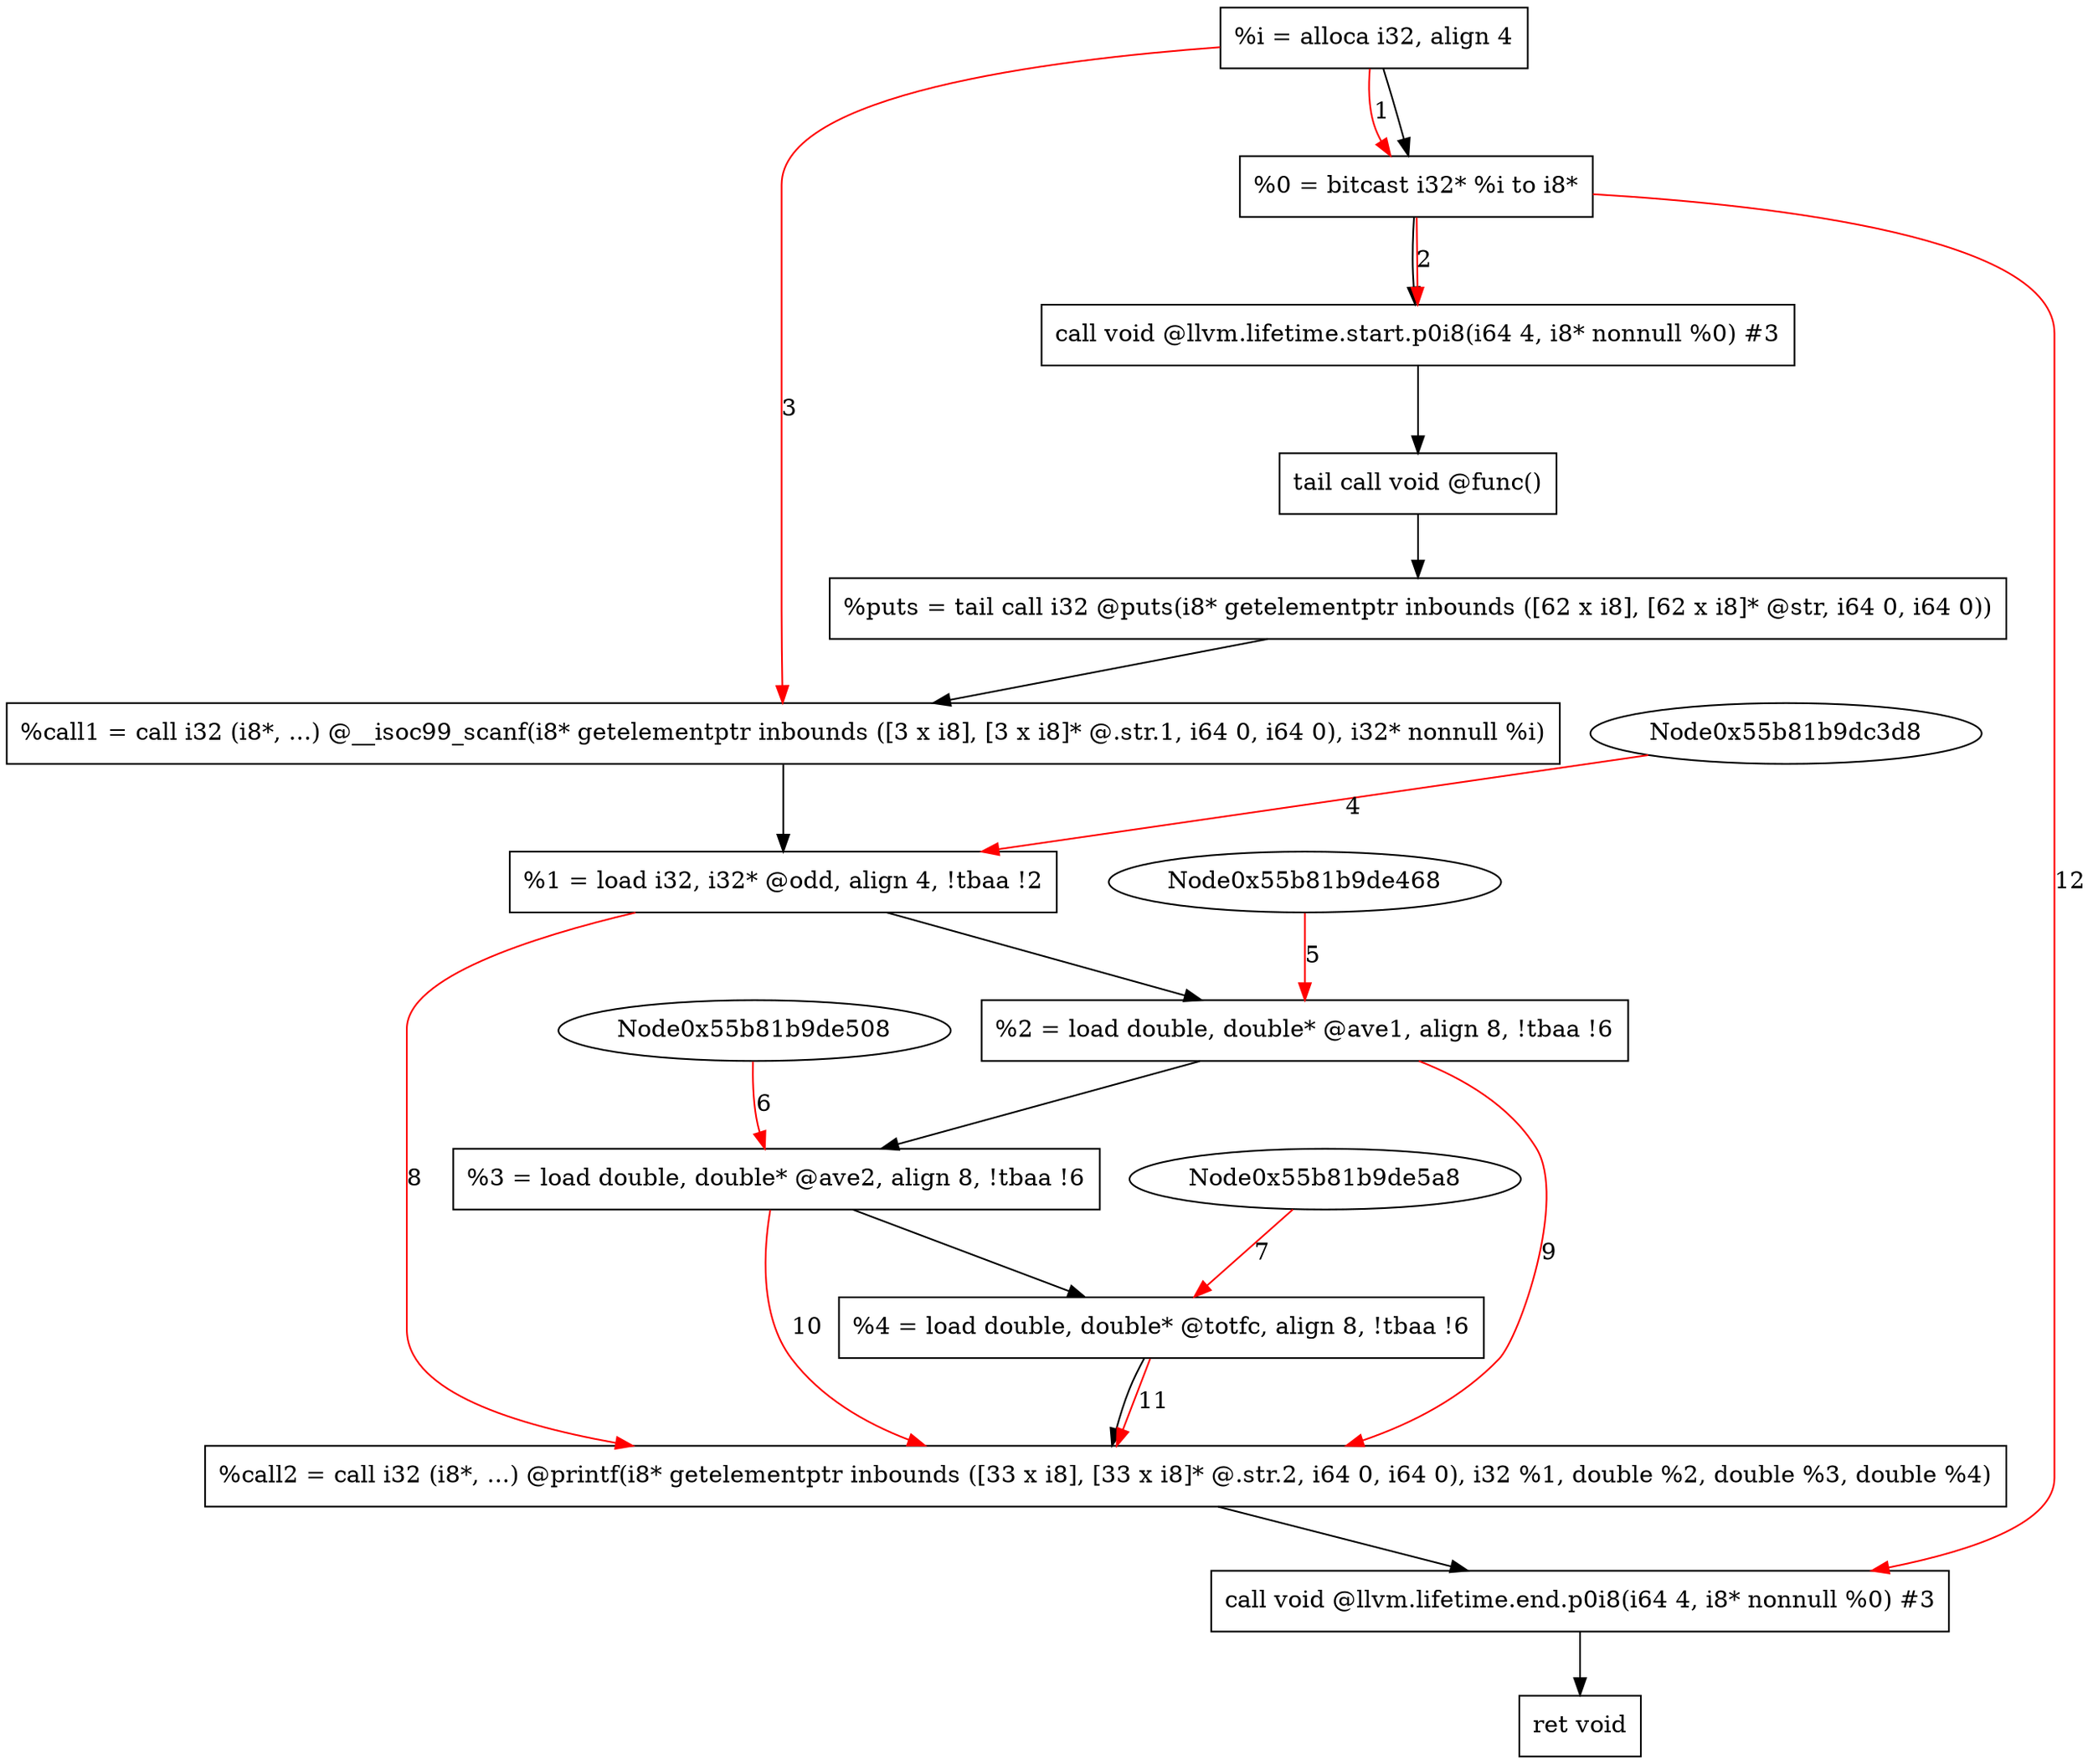 digraph "CDFG for'main' function" {
	Node0x55b81b9e3338[shape=record, label="  %i = alloca i32, align 4"]
	Node0x55b81b9ea738[shape=record, label="  %0 = bitcast i32* %i to i8*"]
	Node0x55b81b9ea8a8[shape=record, label="  call void @llvm.lifetime.start.p0i8(i64 4, i8* nonnull %0) #3"]
	Node0x55b81b9ea968[shape=record, label="  tail call void @func()"]
	Node0x55b81b9eabb0[shape=record, label="  %puts = tail call i32 @puts(i8* getelementptr inbounds ([62 x i8], [62 x i8]* @str, i64 0, i64 0))"]
	Node0x55b81b9eae58[shape=record, label="  %call1 = call i32 (i8*, ...) @__isoc99_scanf(i8* getelementptr inbounds ([3 x i8], [3 x i8]* @.str.1, i64 0, i64 0), i32* nonnull %i)"]
	Node0x55b81b9eaf18[shape=record, label="  %1 = load i32, i32* @odd, align 4, !tbaa !2"]
	Node0x55b81b9eaf98[shape=record, label="  %2 = load double, double* @ave1, align 8, !tbaa !6"]
	Node0x55b81b9eb028[shape=record, label="  %3 = load double, double* @ave2, align 8, !tbaa !6"]
	Node0x55b81b9e04f8[shape=record, label="  %4 = load double, double* @totfc, align 8, !tbaa !6"]
	Node0x55b81b9dd910[shape=record, label="  %call2 = call i32 (i8*, ...) @printf(i8* getelementptr inbounds ([33 x i8], [33 x i8]* @.str.2, i64 0, i64 0), i32 %1, double %2, double %3, double %4)"]
	Node0x55b81b9e0858[shape=record, label="  call void @llvm.lifetime.end.p0i8(i64 4, i8* nonnull %0) #3"]
	Node0x55b81b9e3150[shape=record, label="  ret void"]
	Node0x55b81b9e3338 -> Node0x55b81b9ea738
	Node0x55b81b9ea738 -> Node0x55b81b9ea8a8
	Node0x55b81b9ea8a8 -> Node0x55b81b9ea968
	Node0x55b81b9ea968 -> Node0x55b81b9eabb0
	Node0x55b81b9eabb0 -> Node0x55b81b9eae58
	Node0x55b81b9eae58 -> Node0x55b81b9eaf18
	Node0x55b81b9eaf18 -> Node0x55b81b9eaf98
	Node0x55b81b9eaf98 -> Node0x55b81b9eb028
	Node0x55b81b9eb028 -> Node0x55b81b9e04f8
	Node0x55b81b9e04f8 -> Node0x55b81b9dd910
	Node0x55b81b9dd910 -> Node0x55b81b9e0858
	Node0x55b81b9e0858 -> Node0x55b81b9e3150
edge [color=red]
	Node0x55b81b9e3338 -> Node0x55b81b9ea738[label="1"]
	Node0x55b81b9ea738 -> Node0x55b81b9ea8a8[label="2"]
	Node0x55b81b9e3338 -> Node0x55b81b9eae58[label="3"]
	Node0x55b81b9dc3d8 -> Node0x55b81b9eaf18[label="4"]
	Node0x55b81b9de468 -> Node0x55b81b9eaf98[label="5"]
	Node0x55b81b9de508 -> Node0x55b81b9eb028[label="6"]
	Node0x55b81b9de5a8 -> Node0x55b81b9e04f8[label="7"]
	Node0x55b81b9eaf18 -> Node0x55b81b9dd910[label="8"]
	Node0x55b81b9eaf98 -> Node0x55b81b9dd910[label="9"]
	Node0x55b81b9eb028 -> Node0x55b81b9dd910[label="10"]
	Node0x55b81b9e04f8 -> Node0x55b81b9dd910[label="11"]
	Node0x55b81b9ea738 -> Node0x55b81b9e0858[label="12"]
}
